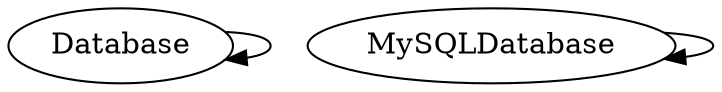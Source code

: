 /* Created by mdot for Matlab */
digraph m2html {
  Database -> Database;
  MySQLDatabase -> MySQLDatabase;

  Database [URL="Database.html"];
  MySQLDatabase [URL="MySQLDatabase.html"];
}